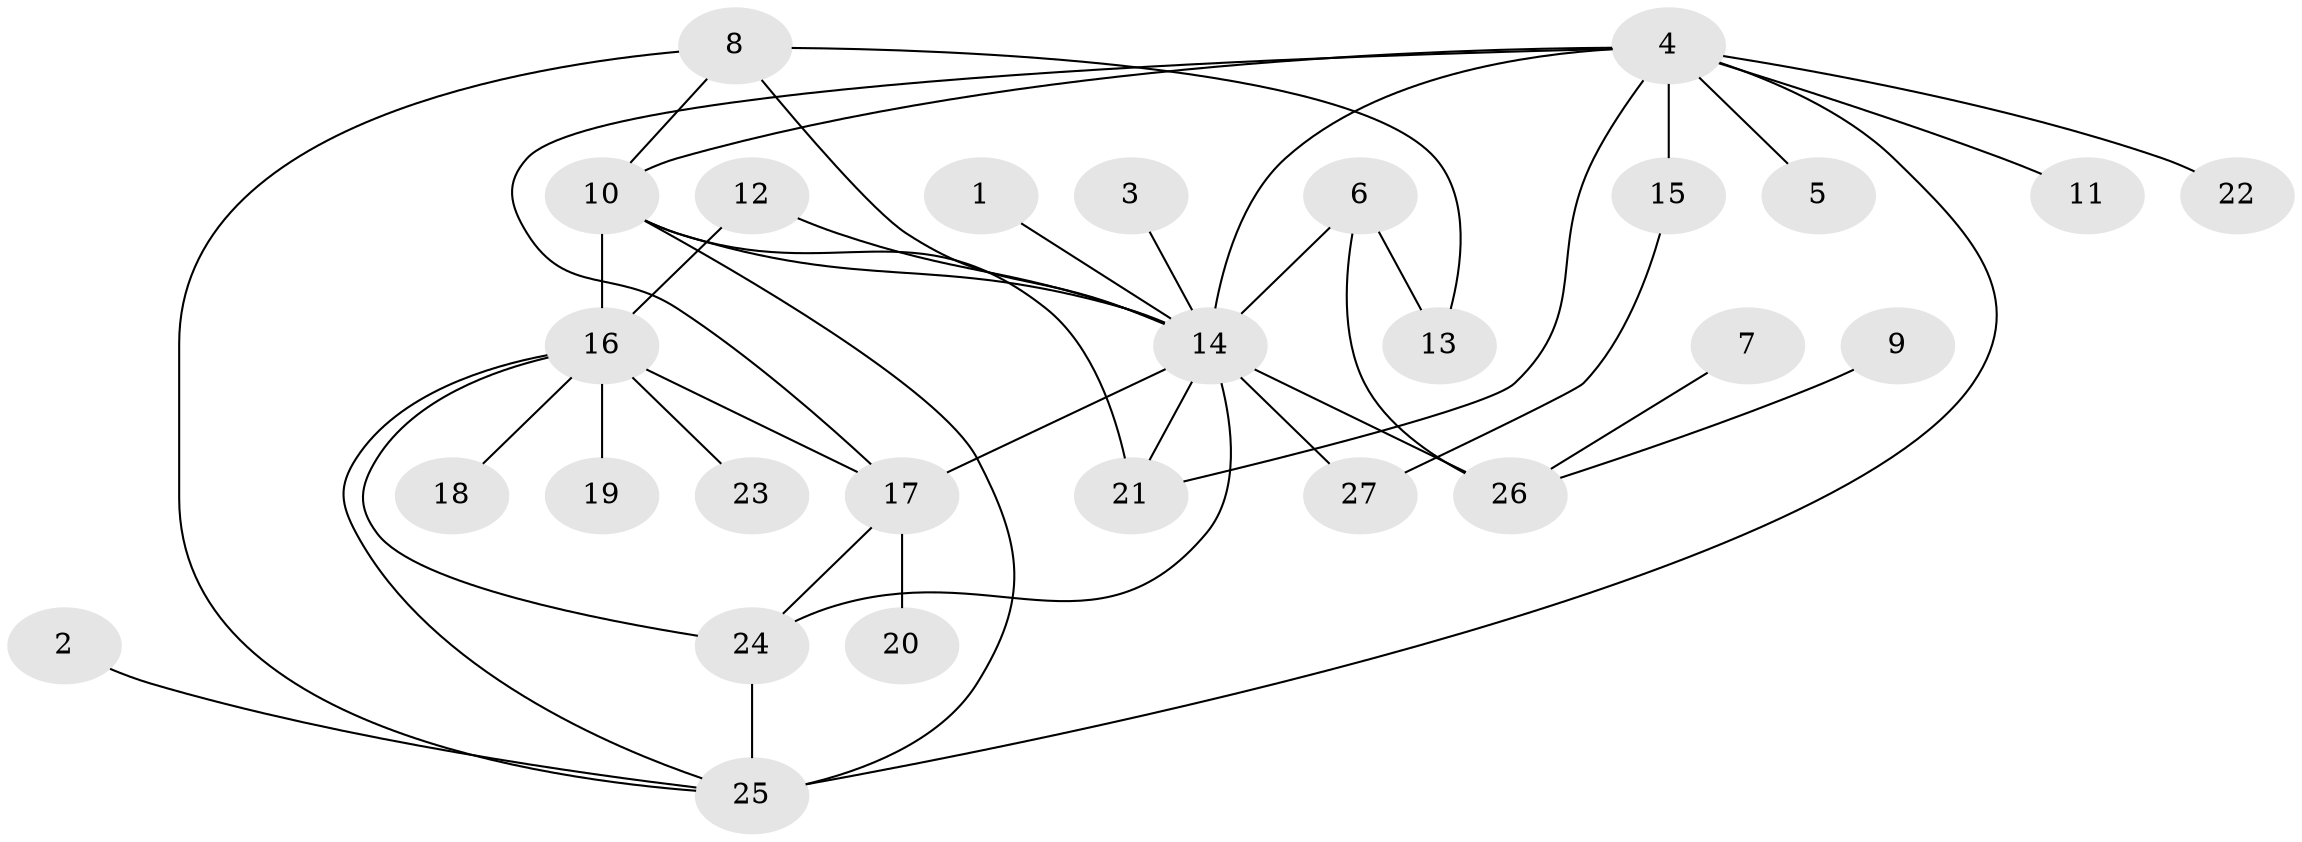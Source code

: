 // original degree distribution, {15: 0.018518518518518517, 1: 0.3148148148148148, 5: 0.1111111111111111, 10: 0.018518518518518517, 6: 0.05555555555555555, 7: 0.018518518518518517, 2: 0.2037037037037037, 4: 0.12962962962962962, 3: 0.1111111111111111, 11: 0.018518518518518517}
// Generated by graph-tools (version 1.1) at 2025/49/03/09/25 03:49:46]
// undirected, 27 vertices, 42 edges
graph export_dot {
graph [start="1"]
  node [color=gray90,style=filled];
  1;
  2;
  3;
  4;
  5;
  6;
  7;
  8;
  9;
  10;
  11;
  12;
  13;
  14;
  15;
  16;
  17;
  18;
  19;
  20;
  21;
  22;
  23;
  24;
  25;
  26;
  27;
  1 -- 14 [weight=1.0];
  2 -- 25 [weight=1.0];
  3 -- 14 [weight=1.0];
  4 -- 5 [weight=1.0];
  4 -- 10 [weight=1.0];
  4 -- 11 [weight=1.0];
  4 -- 14 [weight=3.0];
  4 -- 15 [weight=3.0];
  4 -- 17 [weight=1.0];
  4 -- 21 [weight=2.0];
  4 -- 22 [weight=2.0];
  4 -- 25 [weight=1.0];
  6 -- 13 [weight=1.0];
  6 -- 14 [weight=1.0];
  6 -- 26 [weight=1.0];
  7 -- 26 [weight=1.0];
  8 -- 10 [weight=1.0];
  8 -- 13 [weight=1.0];
  8 -- 14 [weight=1.0];
  8 -- 25 [weight=1.0];
  9 -- 26 [weight=1.0];
  10 -- 14 [weight=1.0];
  10 -- 16 [weight=3.0];
  10 -- 21 [weight=1.0];
  10 -- 25 [weight=2.0];
  12 -- 14 [weight=2.0];
  12 -- 16 [weight=2.0];
  14 -- 17 [weight=1.0];
  14 -- 21 [weight=1.0];
  14 -- 24 [weight=1.0];
  14 -- 26 [weight=2.0];
  14 -- 27 [weight=1.0];
  15 -- 27 [weight=1.0];
  16 -- 17 [weight=1.0];
  16 -- 18 [weight=1.0];
  16 -- 19 [weight=1.0];
  16 -- 23 [weight=2.0];
  16 -- 24 [weight=1.0];
  16 -- 25 [weight=1.0];
  17 -- 20 [weight=1.0];
  17 -- 24 [weight=1.0];
  24 -- 25 [weight=1.0];
}
